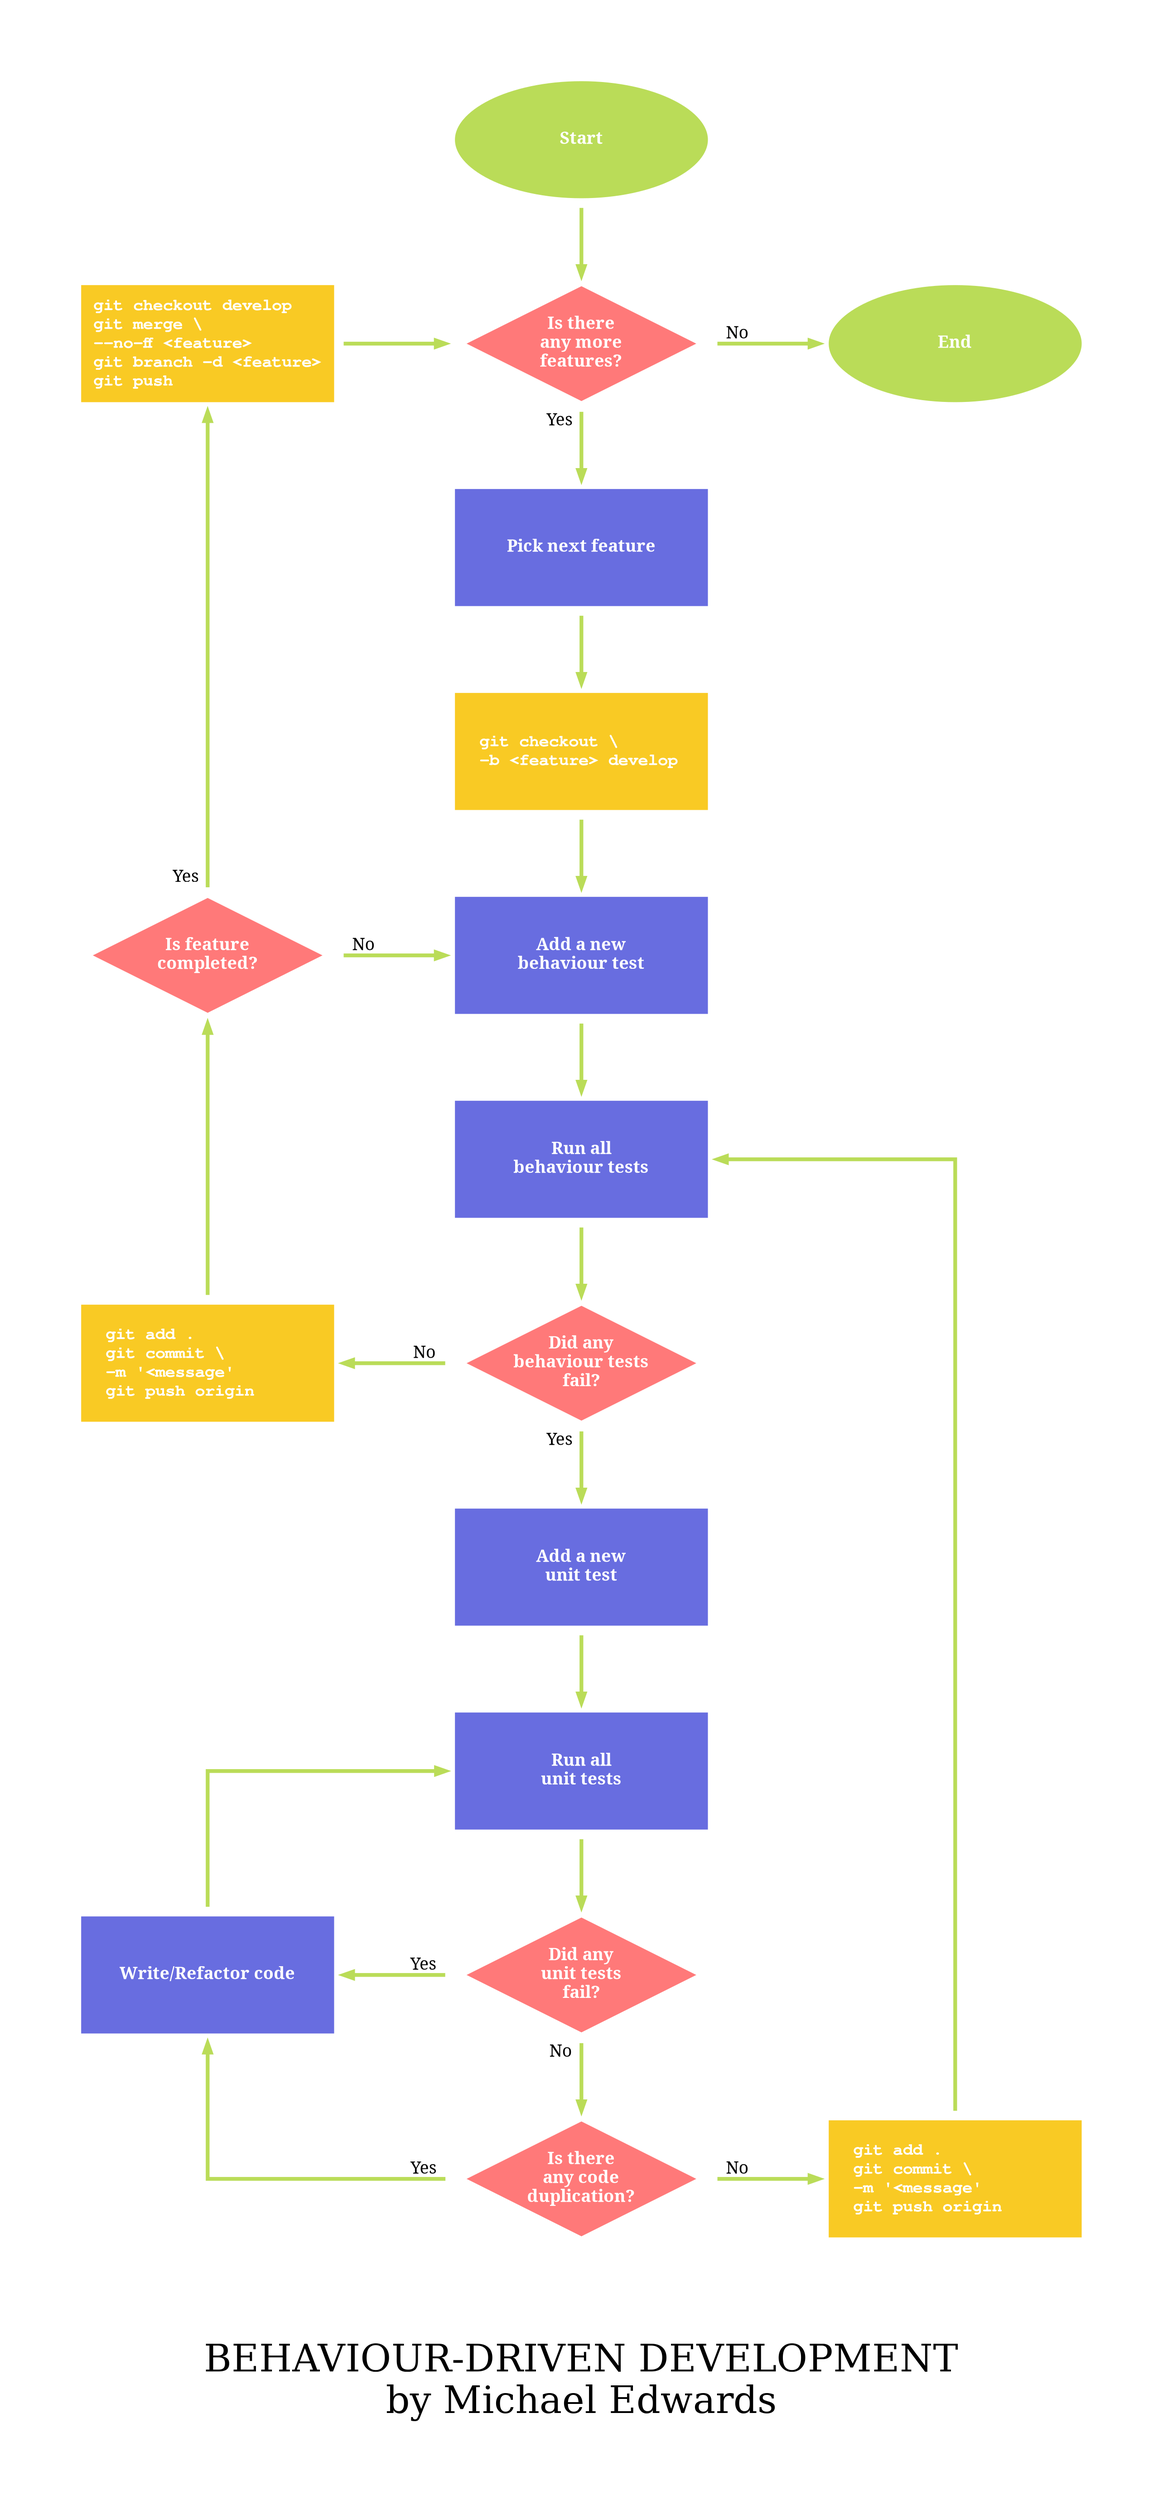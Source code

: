 digraph G {

//============================================================================//
// GRAPH
//============================================================================//

// graph setup
fontsize="40"; margin="1"; nodesep="1.5"; ranksep="1"; splines="ortho";

// default node setup
node [color=white fontcolor="white" fontname="serif bold" fontsize="18"
fixedsize="true" height="2" margin="0.5" penwidth="20" style="filled"
width="4"];

// default edge setup
edge [arrowsize="1" color="#badc58" fontname="serif" fontsize="18" 
penwidth="4"];
  
// [GRAPH TITLE]--------------------------------------------------------------//

label="\n\nBEHAVIOUR-DRIVEN DEVELOPMENT\n by Michael Edwards ";
  
//============================================================================//
// NODES
//============================================================================//

// terminal node setup
node [fillcolor="#badc58" shape="oval"];
  
// [TERMINAL NODES]-----------------------------------------------------------//     
  
te0101 [label="Start"];
te0102 [label="End"];
  
//----------------------------------------------------------------------------//
 
// decision node setup
node [fillcolor="#ff7979" shape="diamond"];

// [DECISION NODES]-----------------------------------------------------------//     

de0101 [label="Did any\nbehaviour tests\nfail?"];
de0102 [label="Is feature\ncompleted?"];
de0103 [label="Did any\nunit tests\n\fail?"];
de0104 [label="Is there\nany code\nduplication?"];
de0105 [label="Is there\nany more\nfeatures?"];

//----------------------------------------------------------------------------//
 
// process node setup
node [fillcolor="#686de0" shape="box"];

// [PROCESS NODES]------------------------------------------------------------//     

pr0101 [label="Pick next feature"];
pr0102 [label="Add a new\nbehaviour test"];
pr0103 [label="Run all\nbehaviour tests"];
pr0104 [label="Add a new\nunit test"];
pr0106 [label="Run all\nunit tests"];
pr0107 [label="Write/Refactor code"];

//----------------------------------------------------------------------------//
 
// input/output node setup
node [fillcolor="#f9ca24" fontname="courier bold" shape="box"];

// [INPUT/OUTPUT NODES]-------------------------------------------------------//

io0101 [label="git checkout \\\l-b <feature> develop\l"];
io0102 [label="git add .\lgit commit \\\l-m '<message'\lgit push origin\l"];
io0103 [label="git checkout develop\lgit merge \\\l--no-ff <feature>\lgit branch -d <feature>\lgit push\l"];
io0104 [label="git add .\lgit commit \\\l-m '<message'\lgit push origin\l"];

//----------------------------------------------------------------------------//          

//============================================================================//
// EDGES 
//============================================================================//

subgraph {te0101; te0102;}
te0101 -> de0105;

subgraph {rank="same"; io0103; de0105; te0102; }
io0103 -> de0105;
de0105 -> pr0101 [taillabel="  Yes  "];
de0105 -> te0102 [constraint="false" taillabel="  No  "];

pr0101 -> io0101;

io0101 -> pr0102;

subgraph {rank="same"; de0102; pr0102;}
de0102 -> io0103 [constraint="false" taillabel="  Yes  "];
de0102 -> pr0102 [taillabel="  No  "];
pr0102 -> pr0103;

pr0103 -> de0101;

subgraph {rank="same"; io0102; de0101;}
io0102 -> de0102 [constraint="false"];
io0102 -> de0101 [dir="back" headlabel="  No  "];
de0101 -> pr0104 [taillabel="  Yes  "];

pr0104 -> pr0106;

pr0106 -> de0103;

subgraph {rank="same"; pr0107; de0103;}
pr0107 -> pr0106 [constraint="false"];
pr0107 -> de0103 [dir="back" headlabel="  Yes  "];
de0103 -> de0104 [taillabel="  No  "];

subgraph {rank="same"; de0104; io0104; }
de0104 -> pr0107 [constraint="false" taillabel="  Yes  "];
de0104 -> io0104 [taillabel="  No  "];
io0104 -> pr0103 [constraint="false"];


//============================================================================//
}

